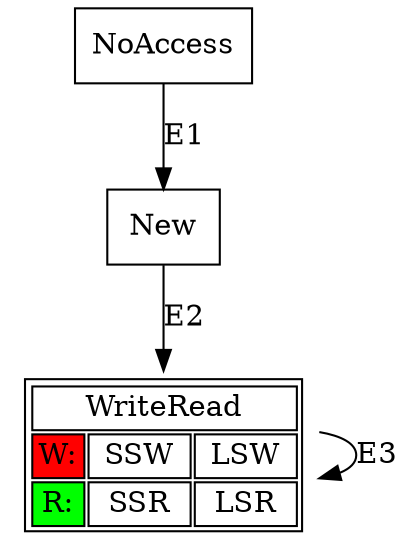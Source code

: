 digraph prop2_simp {
   NoAccess [shape=rectangle label="NoAccess"];
   New   [shape=rectangle label="New"];





   WriteRead  [shape=plaintext label=<<TABLE BGCOLOR="white"> <tr> 
        <td colspan="3">WriteRead</td> 
      </tr> <tr> 
        <td bgcolor="red">W:</td>
        <td> SSW </td>
        <td> LSW </td>
      </tr> <tr> 
        <td bgcolor="green">R:</td>
        <td> SSR </td>
        <td> LSR </td>
      </tr> </TABLE>>
    ]





   NoAccess -> New         [label="E1"];
   New      -> WriteRead   [label="E2"];
   WriteRead-> WriteRead   [label="E3"];


}
